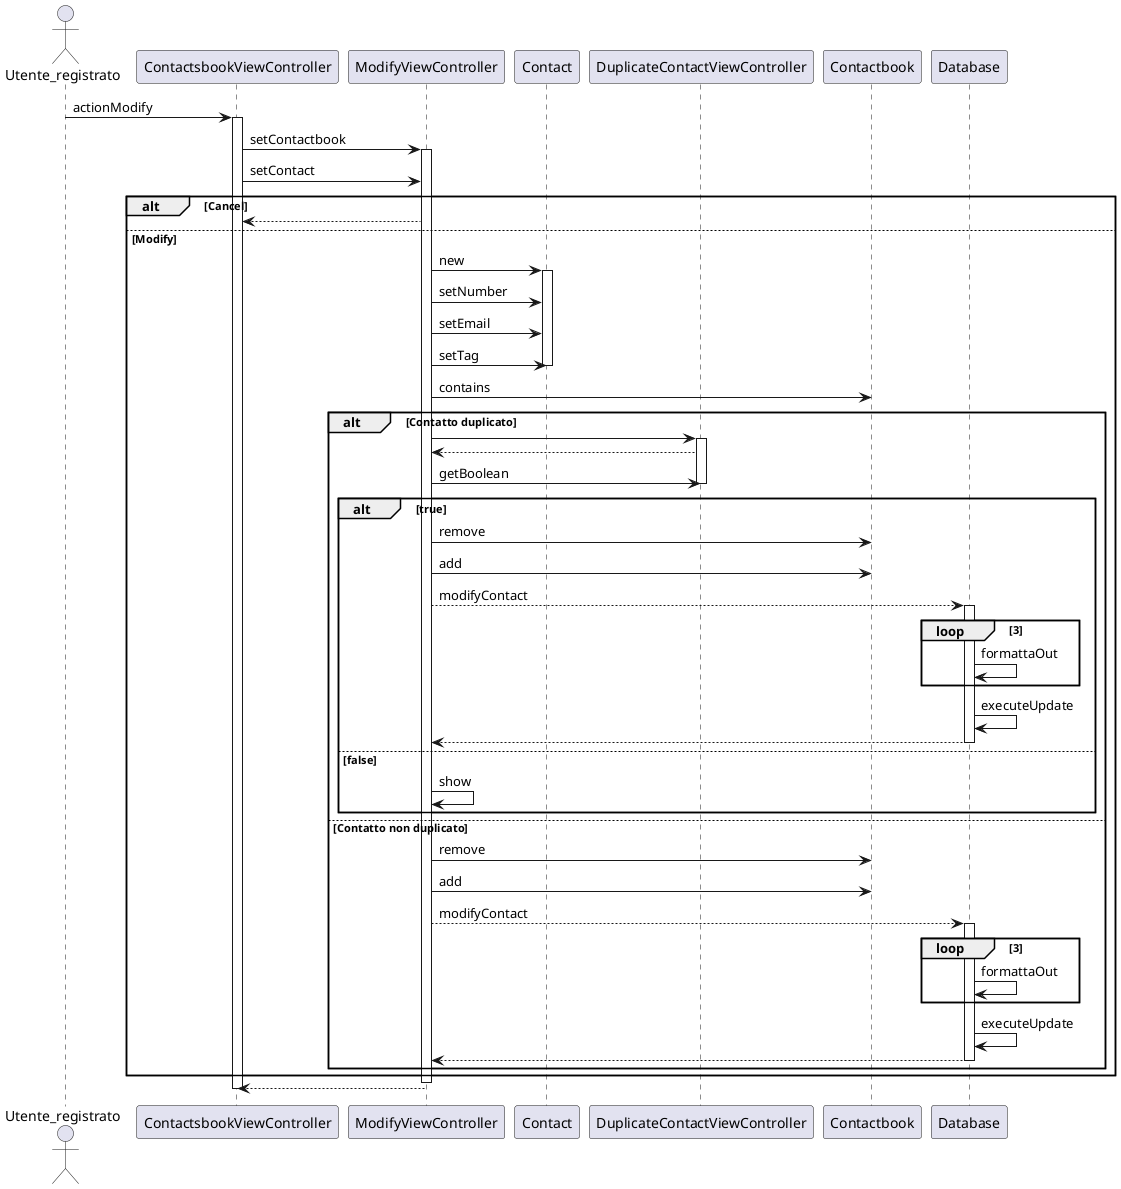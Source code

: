 @startuml
actor Utente_registrato
participant ContactsbookViewController
participant ModifyViewController
participant Contact
participant DuplicateContactViewController
participant Contactbook
participant Database


Utente_registrato -> ContactsbookViewController: actionModify
activate ContactsbookViewController
ContactsbookViewController->ModifyViewController: setContactbook
activate ModifyViewController
ContactsbookViewController->ModifyViewController: setContact
alt Cancel
    ModifyViewController-->ContactsbookViewController
else Modify
    ModifyViewController->Contact: new
    activate Contact
        ModifyViewController->Contact:setNumber
        ModifyViewController->Contact:setEmail
        ModifyViewController->Contact:setTag
    deactivate Contact
    ModifyViewController->Contactbook: contains
alt Contatto duplicato
    ModifyViewController -> DuplicateContactViewController
    activate DuplicateContactViewController
    DuplicateContactViewController-->ModifyViewController
    ModifyViewController->DuplicateContactViewController: getBoolean
    deactivate DuplicateContactViewController 
        alt true
            ModifyViewController->Contactbook:remove
            ModifyViewController->Contactbook:add
            ModifyViewController-->Database: modifyContact
            activate Database
            loop 3
             Database -> Database: formattaOut
            end 
            Database -> Database: executeUpdate
            Database --> ModifyViewController
            deactivate Database
        else false
            ModifyViewController->ModifyViewController:show
        end
else Contatto non duplicato
ModifyViewController->Contactbook: remove
ModifyViewController->Contactbook: add
ModifyViewController-->Database: modifyContact
activate Database
            loop 3
             Database -> Database: formattaOut
            end 
            Database -> Database: executeUpdate
            Database --> ModifyViewController
            deactivate Database
end
activate Database
end
deactivate ModifyViewController
deactivate Database
ModifyViewController-->ContactsbookViewController
deactivate ContactsbookViewController
@enduml 
